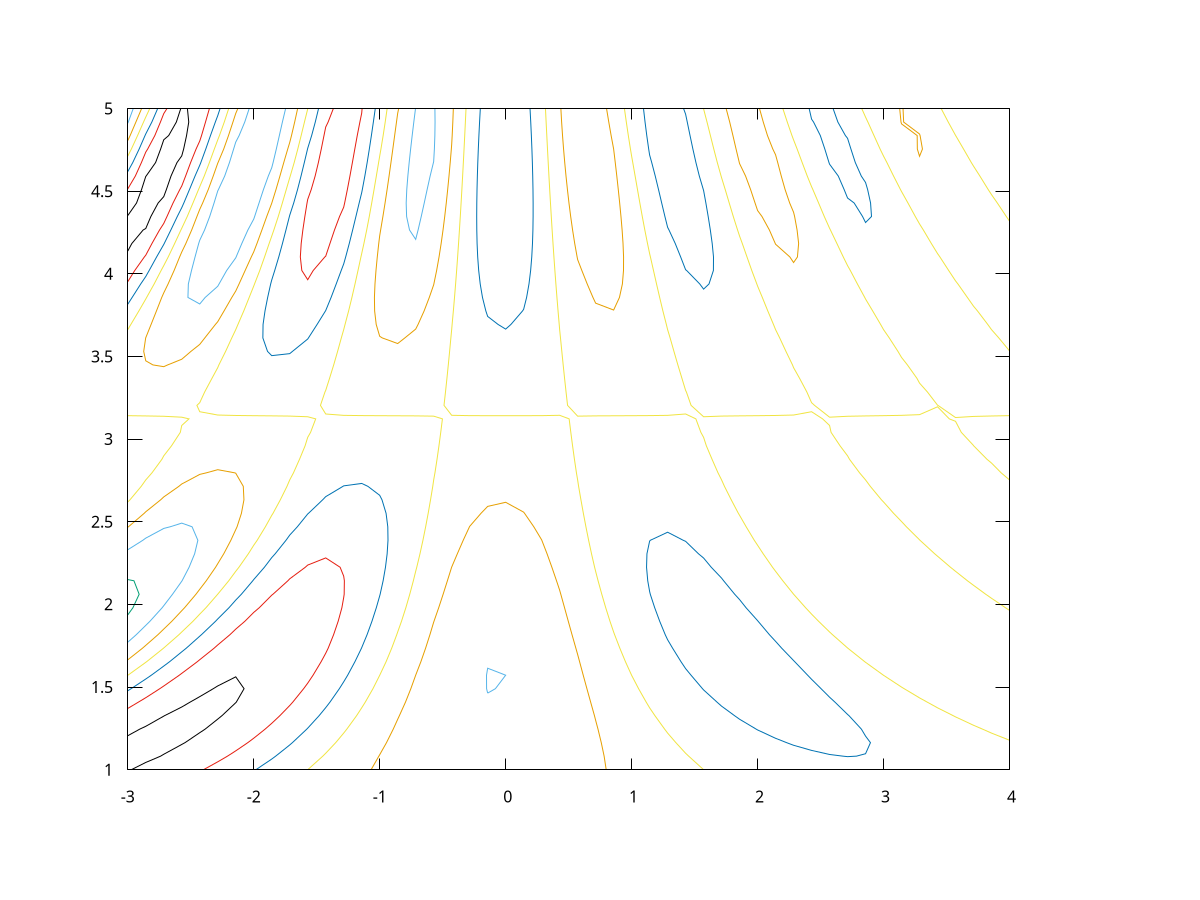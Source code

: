 set xrange[-3:4] 
set yrange[1:5]
set isosamples 50
set view map
unset surface
set hidden3d
set key outside
set contour base
set cntrparam levels 10
splot exp(-0.2*x)*cos(x*y)*sin(y) notitle